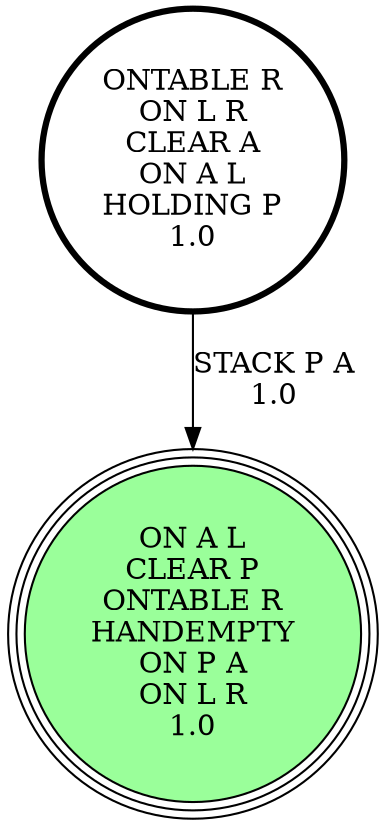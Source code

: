 digraph {
"ONTABLE R\nON L R\nCLEAR A\nON A L\nHOLDING P\n1.0\n" -> "ON A L\nCLEAR P\nONTABLE R\nHANDEMPTY\nON P A\nON L R\n1.0\n"[label="STACK P A\n1.0\n"];
"ON A L\nCLEAR P\nONTABLE R\nHANDEMPTY\nON P A\nON L R\n1.0\n" [shape=circle, style=filled, fillcolor=palegreen1, peripheries=3];
"ON A L\nCLEAR P\nONTABLE R\nHANDEMPTY\nON P A\nON L R\n1.0\n" [shape=circle, style=filled, fillcolor=palegreen1, peripheries=3];
"ONTABLE R\nON L R\nCLEAR A\nON A L\nHOLDING P\n1.0\n" [shape=circle, penwidth=3];
}
